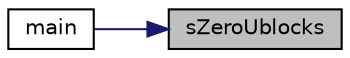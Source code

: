 digraph "sZeroUblocks"
{
 // LATEX_PDF_SIZE
  edge [fontname="Helvetica",fontsize="10",labelfontname="Helvetica",labelfontsize="10"];
  node [fontname="Helvetica",fontsize="10",shape=record];
  rankdir="RL";
  Node1 [label="sZeroUblocks",height=0.2,width=0.4,color="black", fillcolor="grey75", style="filled", fontcolor="black",tooltip="Sets all entries of matrix U to zero."];
  Node1 -> Node2 [dir="back",color="midnightblue",fontsize="10",style="solid",fontname="Helvetica"];
  Node2 [label="main",height=0.2,width=0.4,color="black", fillcolor="white", style="filled",URL="$psdrive3_8c.html#a0ddf1224851353fc92bfbff6f499fa97",tooltip=" "];
}
